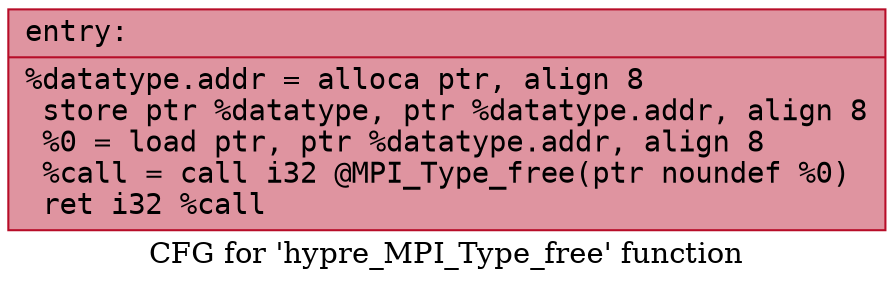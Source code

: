 digraph "CFG for 'hypre_MPI_Type_free' function" {
	label="CFG for 'hypre_MPI_Type_free' function";

	Node0x5555d6662470 [shape=record,color="#b70d28ff", style=filled, fillcolor="#b70d2870" fontname="Courier",label="{entry:\l|  %datatype.addr = alloca ptr, align 8\l  store ptr %datatype, ptr %datatype.addr, align 8\l  %0 = load ptr, ptr %datatype.addr, align 8\l  %call = call i32 @MPI_Type_free(ptr noundef %0)\l  ret i32 %call\l}"];
}
